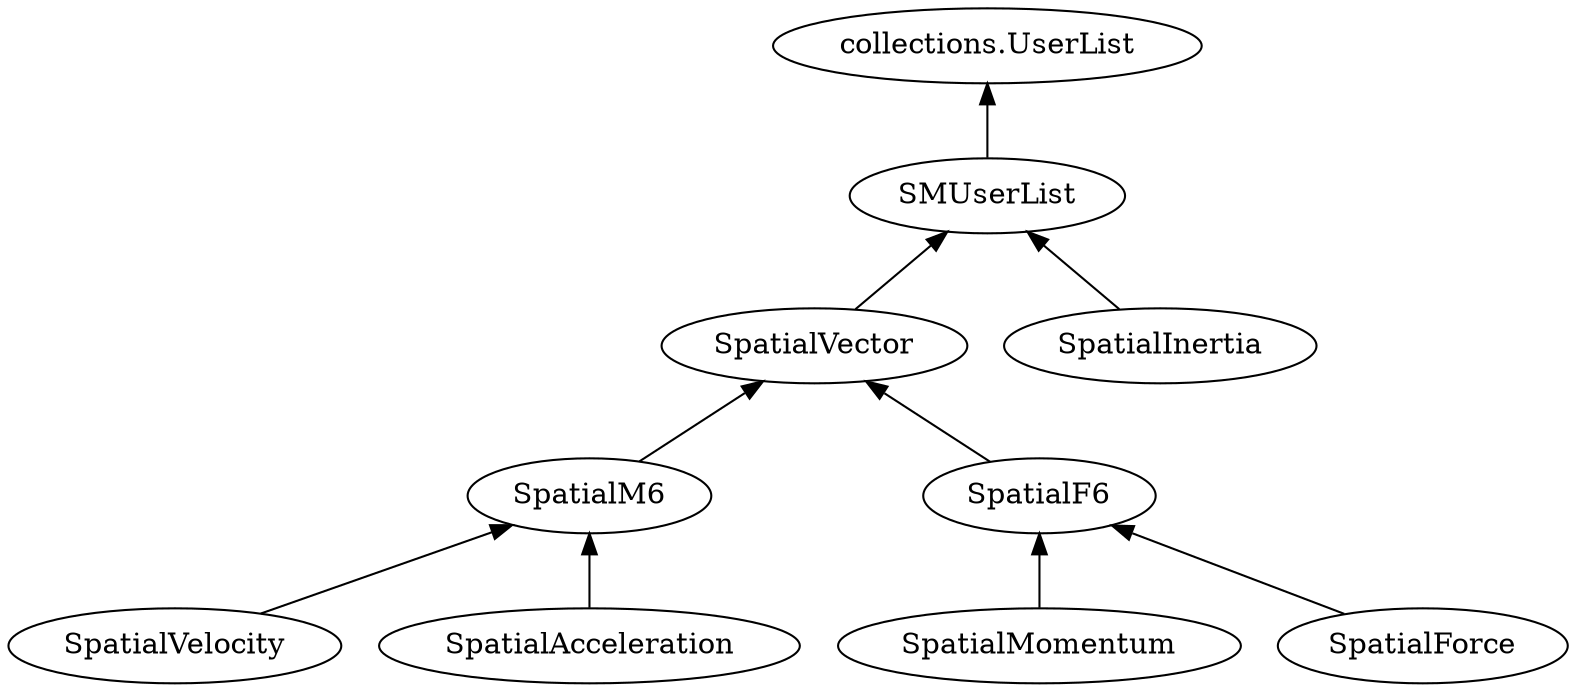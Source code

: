 # dot -Tpdf classes.dot > classes.pdf ; open classes.pdf
digraph G {
	graph [rankdir=BT];
	SMUserList -> "collections.UserList"
	SpatialVector -> SMUserList
	SpatialM6 -> SpatialVector
	SpatialF6 -> SpatialVector
	SpatialVelocity -> SpatialM6
	SpatialAcceleration -> SpatialM6
	SpatialMomentum -> SpatialF6
	SpatialForce -> SpatialF6
	SpatialInertia -> SMUserList
}